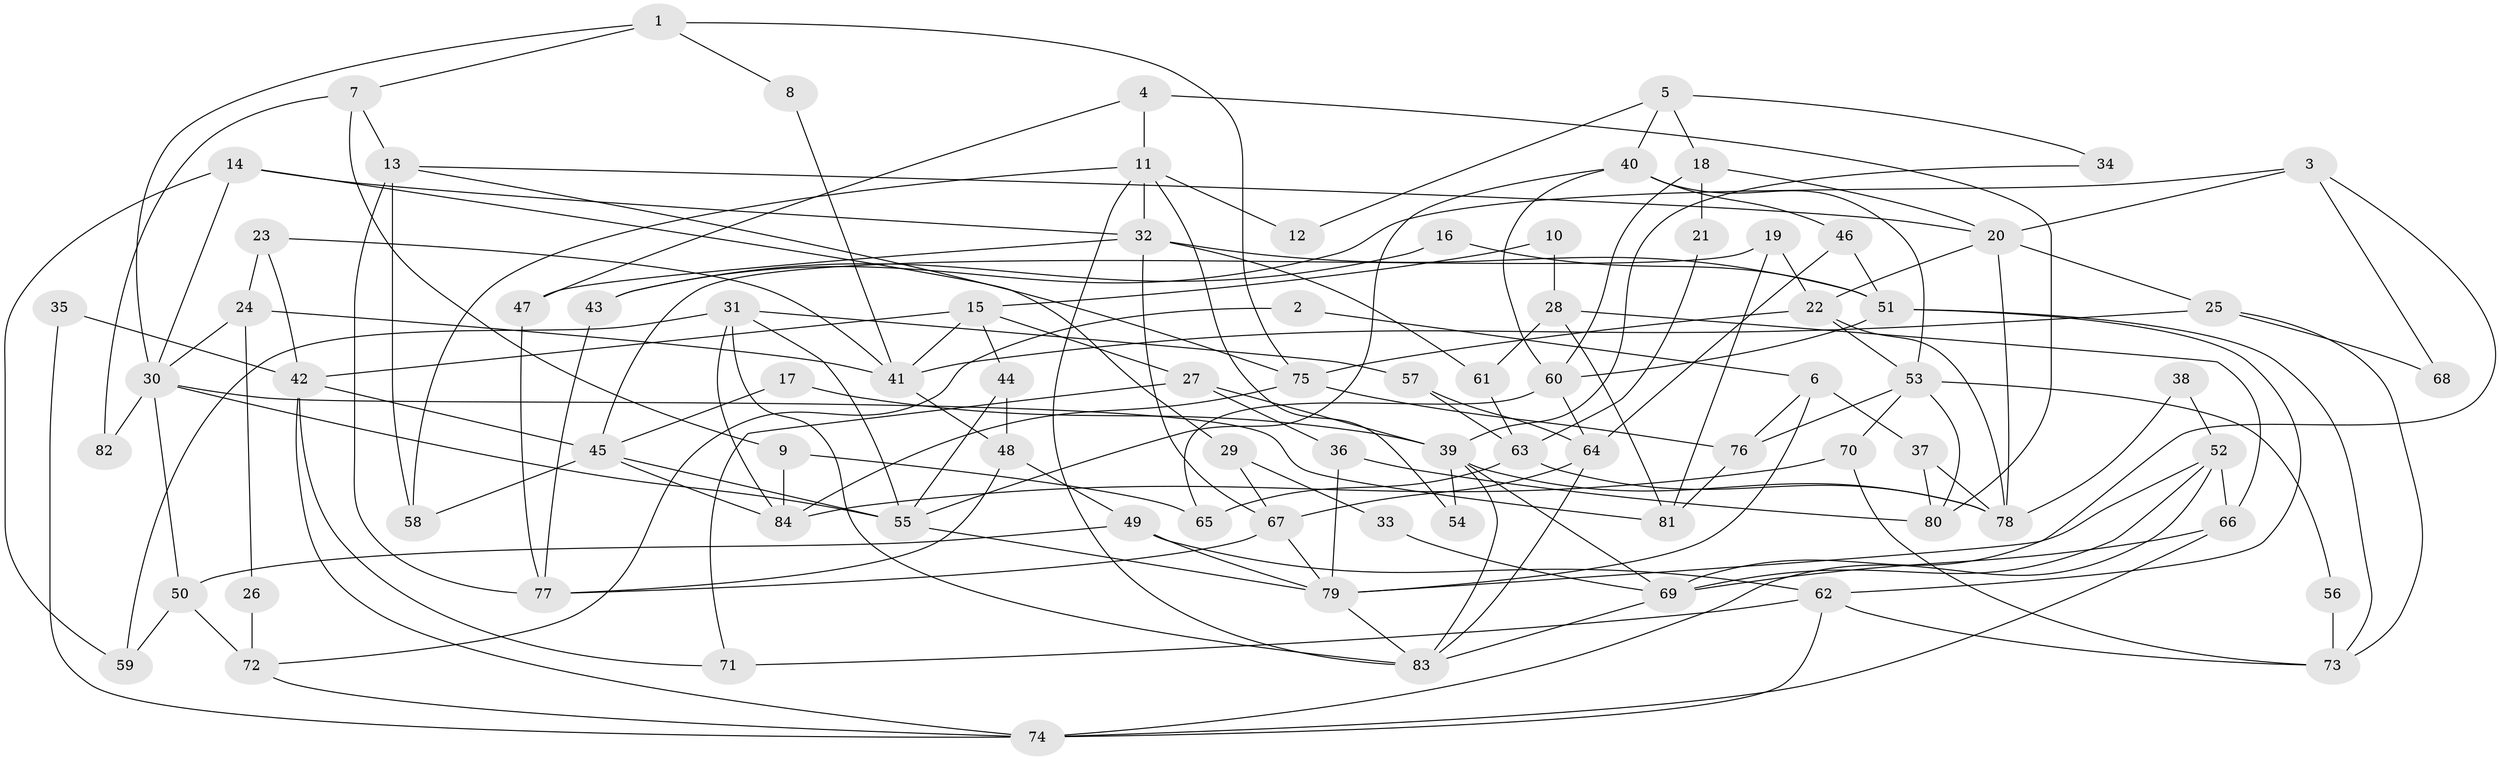// coarse degree distribution, {5: 0.19230769230769232, 2: 0.09615384615384616, 4: 0.21153846153846154, 9: 0.038461538461538464, 6: 0.21153846153846154, 7: 0.07692307692307693, 3: 0.11538461538461539, 10: 0.019230769230769232, 8: 0.038461538461538464}
// Generated by graph-tools (version 1.1) at 2025/42/03/06/25 10:42:01]
// undirected, 84 vertices, 168 edges
graph export_dot {
graph [start="1"]
  node [color=gray90,style=filled];
  1;
  2;
  3;
  4;
  5;
  6;
  7;
  8;
  9;
  10;
  11;
  12;
  13;
  14;
  15;
  16;
  17;
  18;
  19;
  20;
  21;
  22;
  23;
  24;
  25;
  26;
  27;
  28;
  29;
  30;
  31;
  32;
  33;
  34;
  35;
  36;
  37;
  38;
  39;
  40;
  41;
  42;
  43;
  44;
  45;
  46;
  47;
  48;
  49;
  50;
  51;
  52;
  53;
  54;
  55;
  56;
  57;
  58;
  59;
  60;
  61;
  62;
  63;
  64;
  65;
  66;
  67;
  68;
  69;
  70;
  71;
  72;
  73;
  74;
  75;
  76;
  77;
  78;
  79;
  80;
  81;
  82;
  83;
  84;
  1 -- 7;
  1 -- 75;
  1 -- 8;
  1 -- 30;
  2 -- 6;
  2 -- 72;
  3 -- 69;
  3 -- 20;
  3 -- 43;
  3 -- 68;
  4 -- 11;
  4 -- 47;
  4 -- 80;
  5 -- 18;
  5 -- 40;
  5 -- 12;
  5 -- 34;
  6 -- 76;
  6 -- 37;
  6 -- 79;
  7 -- 9;
  7 -- 13;
  7 -- 82;
  8 -- 41;
  9 -- 65;
  9 -- 84;
  10 -- 15;
  10 -- 28;
  11 -- 83;
  11 -- 32;
  11 -- 12;
  11 -- 54;
  11 -- 58;
  13 -- 75;
  13 -- 20;
  13 -- 58;
  13 -- 77;
  14 -- 59;
  14 -- 30;
  14 -- 29;
  14 -- 32;
  15 -- 44;
  15 -- 41;
  15 -- 27;
  15 -- 42;
  16 -- 43;
  16 -- 51;
  17 -- 39;
  17 -- 45;
  18 -- 60;
  18 -- 20;
  18 -- 21;
  19 -- 22;
  19 -- 81;
  19 -- 45;
  20 -- 78;
  20 -- 25;
  20 -- 22;
  21 -- 63;
  22 -- 53;
  22 -- 75;
  22 -- 78;
  23 -- 24;
  23 -- 42;
  23 -- 41;
  24 -- 41;
  24 -- 30;
  24 -- 26;
  25 -- 41;
  25 -- 73;
  25 -- 68;
  26 -- 72;
  27 -- 39;
  27 -- 36;
  27 -- 71;
  28 -- 61;
  28 -- 66;
  28 -- 81;
  29 -- 67;
  29 -- 33;
  30 -- 55;
  30 -- 50;
  30 -- 81;
  30 -- 82;
  31 -- 84;
  31 -- 55;
  31 -- 57;
  31 -- 59;
  31 -- 83;
  32 -- 51;
  32 -- 47;
  32 -- 61;
  32 -- 67;
  33 -- 69;
  34 -- 39;
  35 -- 42;
  35 -- 74;
  36 -- 79;
  36 -- 80;
  37 -- 80;
  37 -- 78;
  38 -- 78;
  38 -- 52;
  39 -- 69;
  39 -- 83;
  39 -- 54;
  39 -- 78;
  40 -- 53;
  40 -- 55;
  40 -- 46;
  40 -- 60;
  41 -- 48;
  42 -- 45;
  42 -- 71;
  42 -- 74;
  43 -- 77;
  44 -- 48;
  44 -- 55;
  45 -- 58;
  45 -- 55;
  45 -- 84;
  46 -- 51;
  46 -- 64;
  47 -- 77;
  48 -- 77;
  48 -- 49;
  49 -- 79;
  49 -- 62;
  49 -- 50;
  50 -- 59;
  50 -- 72;
  51 -- 62;
  51 -- 60;
  51 -- 73;
  52 -- 79;
  52 -- 66;
  52 -- 69;
  52 -- 74;
  53 -- 80;
  53 -- 76;
  53 -- 56;
  53 -- 70;
  55 -- 79;
  56 -- 73;
  57 -- 64;
  57 -- 63;
  60 -- 64;
  60 -- 65;
  61 -- 63;
  62 -- 74;
  62 -- 71;
  62 -- 73;
  63 -- 78;
  63 -- 65;
  64 -- 83;
  64 -- 67;
  66 -- 69;
  66 -- 74;
  67 -- 77;
  67 -- 79;
  69 -- 83;
  70 -- 73;
  70 -- 84;
  72 -- 74;
  75 -- 84;
  75 -- 76;
  76 -- 81;
  79 -- 83;
}
